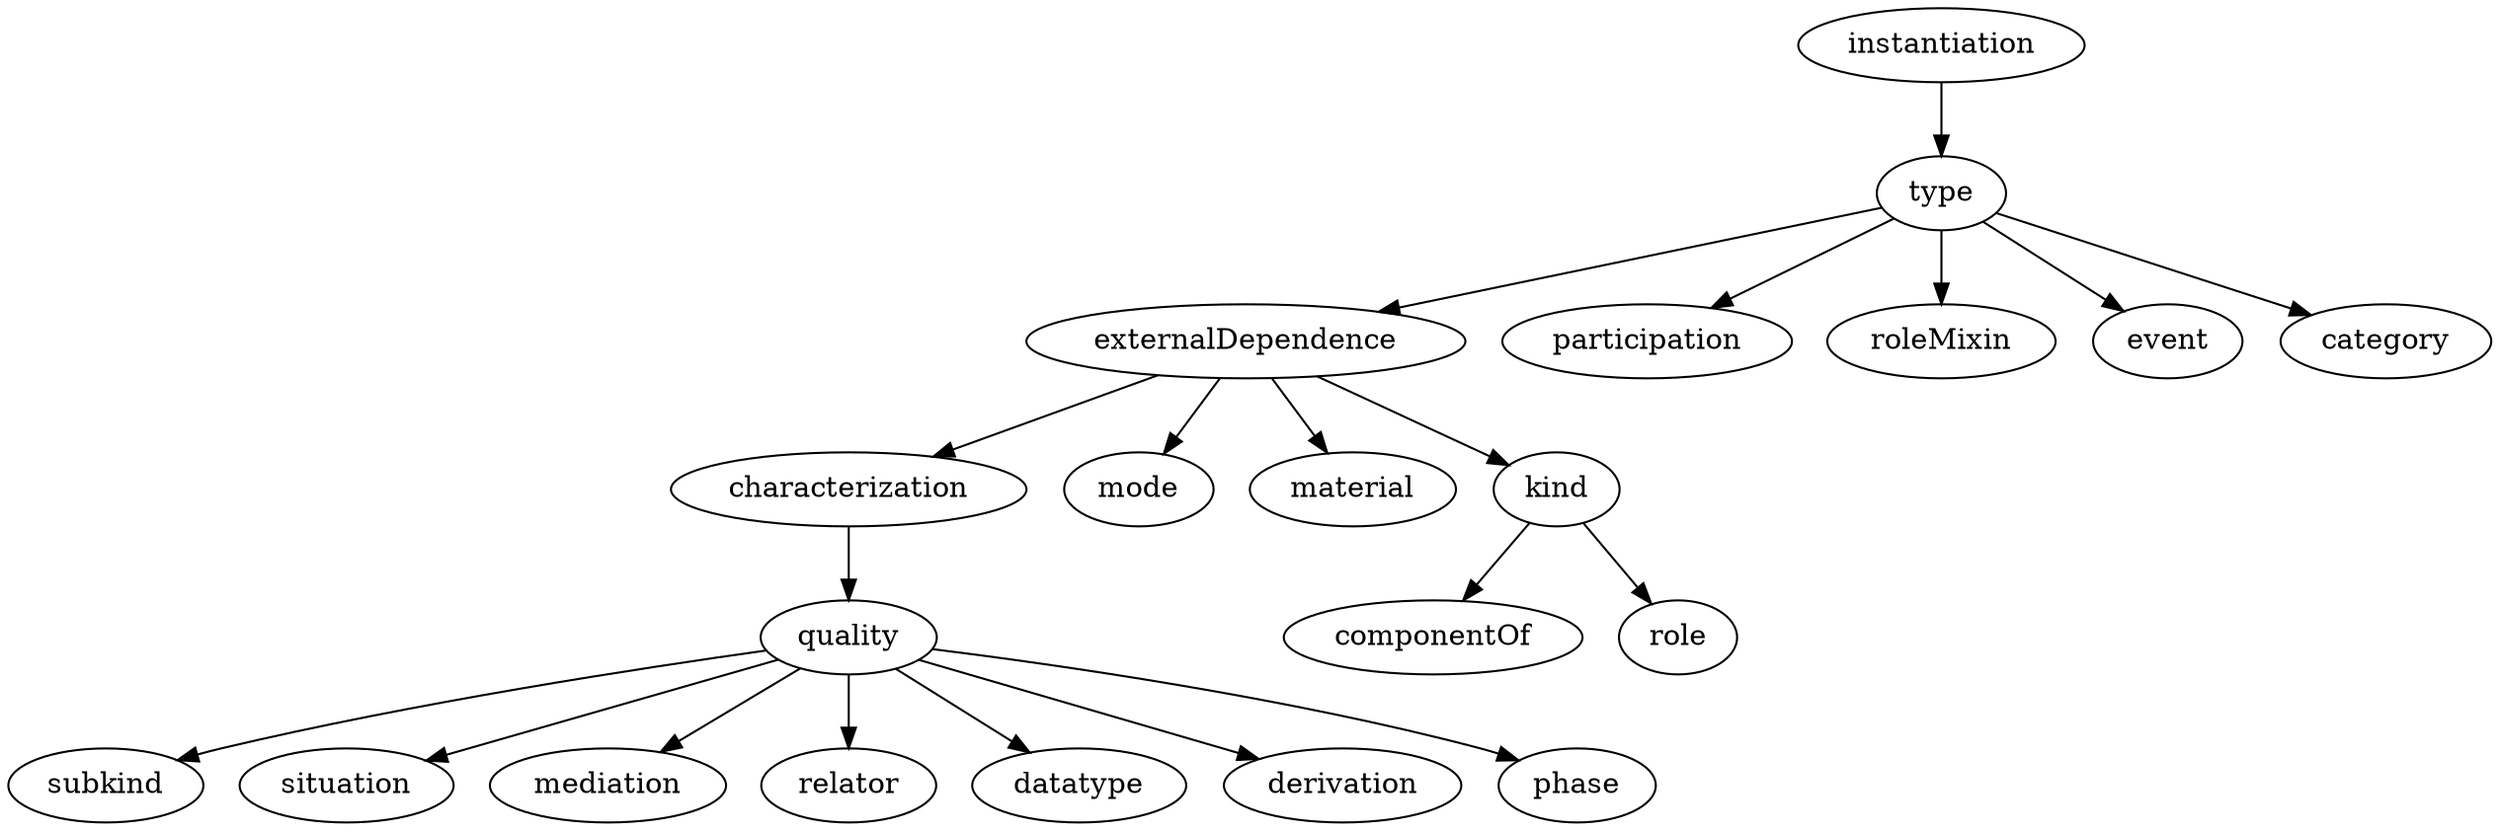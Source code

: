 strict digraph  {
instantiation;
type;
externalDependence;
participation;
roleMixin;
event;
category;
characterization;
mode;
material;
kind;
quality;
subkind;
situation;
mediation;
relator;
datatype;
derivation;
phase;
componentOf;
role;
instantiation -> type;
type -> externalDependence;
type -> participation;
type -> roleMixin;
type -> event;
type -> category;
externalDependence -> characterization;
externalDependence -> mode;
externalDependence -> material;
externalDependence -> kind;
characterization -> quality;
kind -> componentOf;
kind -> role;
quality -> subkind;
quality -> situation;
quality -> mediation;
quality -> relator;
quality -> datatype;
quality -> derivation;
quality -> phase;
}
